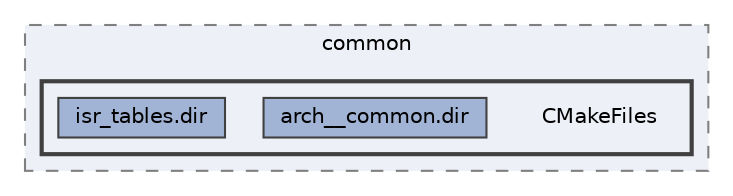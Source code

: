 digraph "build/zephyr/arch/common/CMakeFiles"
{
 // LATEX_PDF_SIZE
  bgcolor="transparent";
  edge [fontname=Helvetica,fontsize=10,labelfontname=Helvetica,labelfontsize=10];
  node [fontname=Helvetica,fontsize=10,shape=box,height=0.2,width=0.4];
  compound=true
  subgraph clusterdir_9ebe2df237aab9785e662a1ba25d90eb {
    graph [ bgcolor="#edf0f7", pencolor="grey50", label="common", fontname=Helvetica,fontsize=10 style="filled,dashed", URL="dir_9ebe2df237aab9785e662a1ba25d90eb.html",tooltip=""]
  subgraph clusterdir_76251e3f7d6dfb66cd0f040282384a38 {
    graph [ bgcolor="#edf0f7", pencolor="grey25", label="", fontname=Helvetica,fontsize=10 style="filled,bold", URL="dir_76251e3f7d6dfb66cd0f040282384a38.html",tooltip=""]
    dir_76251e3f7d6dfb66cd0f040282384a38 [shape=plaintext, label="CMakeFiles"];
  dir_f0d8ccf1853ad6ba7463c6bf5269254d [label="arch__common.dir", fillcolor="#a2b4d6", color="grey25", style="filled", URL="dir_f0d8ccf1853ad6ba7463c6bf5269254d.html",tooltip=""];
  dir_de2f0b1e0c7146d5dd6ca2f034b750f1 [label="isr_tables.dir", fillcolor="#a2b4d6", color="grey25", style="filled", URL="dir_de2f0b1e0c7146d5dd6ca2f034b750f1.html",tooltip=""];
  }
  }
}
